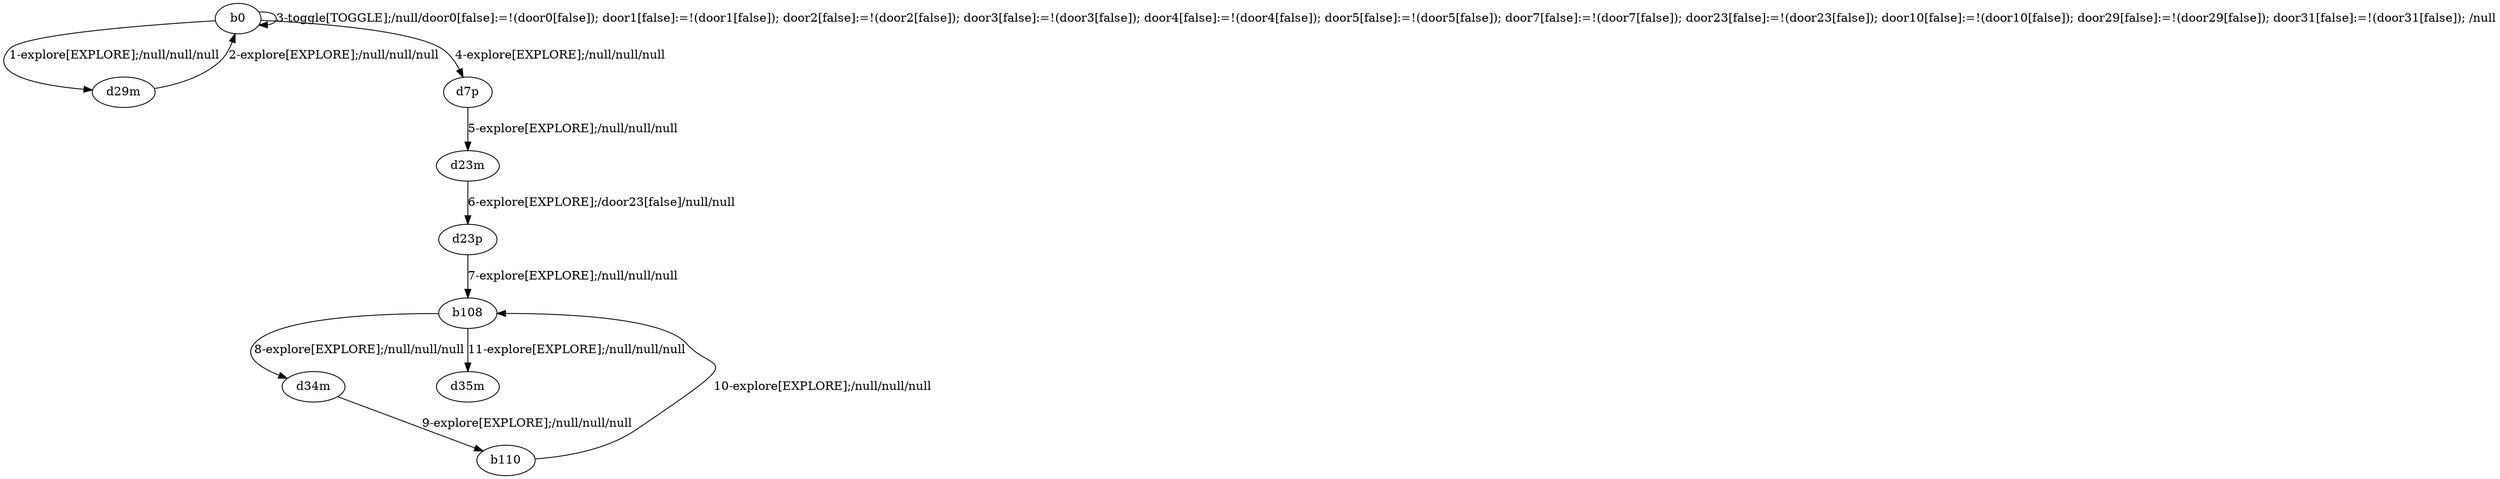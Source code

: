 # Total number of goals covered by this test: 2
# b110 --> b108
# d34m --> b110

digraph g {
"b0" -> "d29m" [label = "1-explore[EXPLORE];/null/null/null"];
"d29m" -> "b0" [label = "2-explore[EXPLORE];/null/null/null"];
"b0" -> "b0" [label = "3-toggle[TOGGLE];/null/door0[false]:=!(door0[false]); door1[false]:=!(door1[false]); door2[false]:=!(door2[false]); door3[false]:=!(door3[false]); door4[false]:=!(door4[false]); door5[false]:=!(door5[false]); door7[false]:=!(door7[false]); door23[false]:=!(door23[false]); door10[false]:=!(door10[false]); door29[false]:=!(door29[false]); door31[false]:=!(door31[false]); /null"];
"b0" -> "d7p" [label = "4-explore[EXPLORE];/null/null/null"];
"d7p" -> "d23m" [label = "5-explore[EXPLORE];/null/null/null"];
"d23m" -> "d23p" [label = "6-explore[EXPLORE];/door23[false]/null/null"];
"d23p" -> "b108" [label = "7-explore[EXPLORE];/null/null/null"];
"b108" -> "d34m" [label = "8-explore[EXPLORE];/null/null/null"];
"d34m" -> "b110" [label = "9-explore[EXPLORE];/null/null/null"];
"b110" -> "b108" [label = "10-explore[EXPLORE];/null/null/null"];
"b108" -> "d35m" [label = "11-explore[EXPLORE];/null/null/null"];
}
